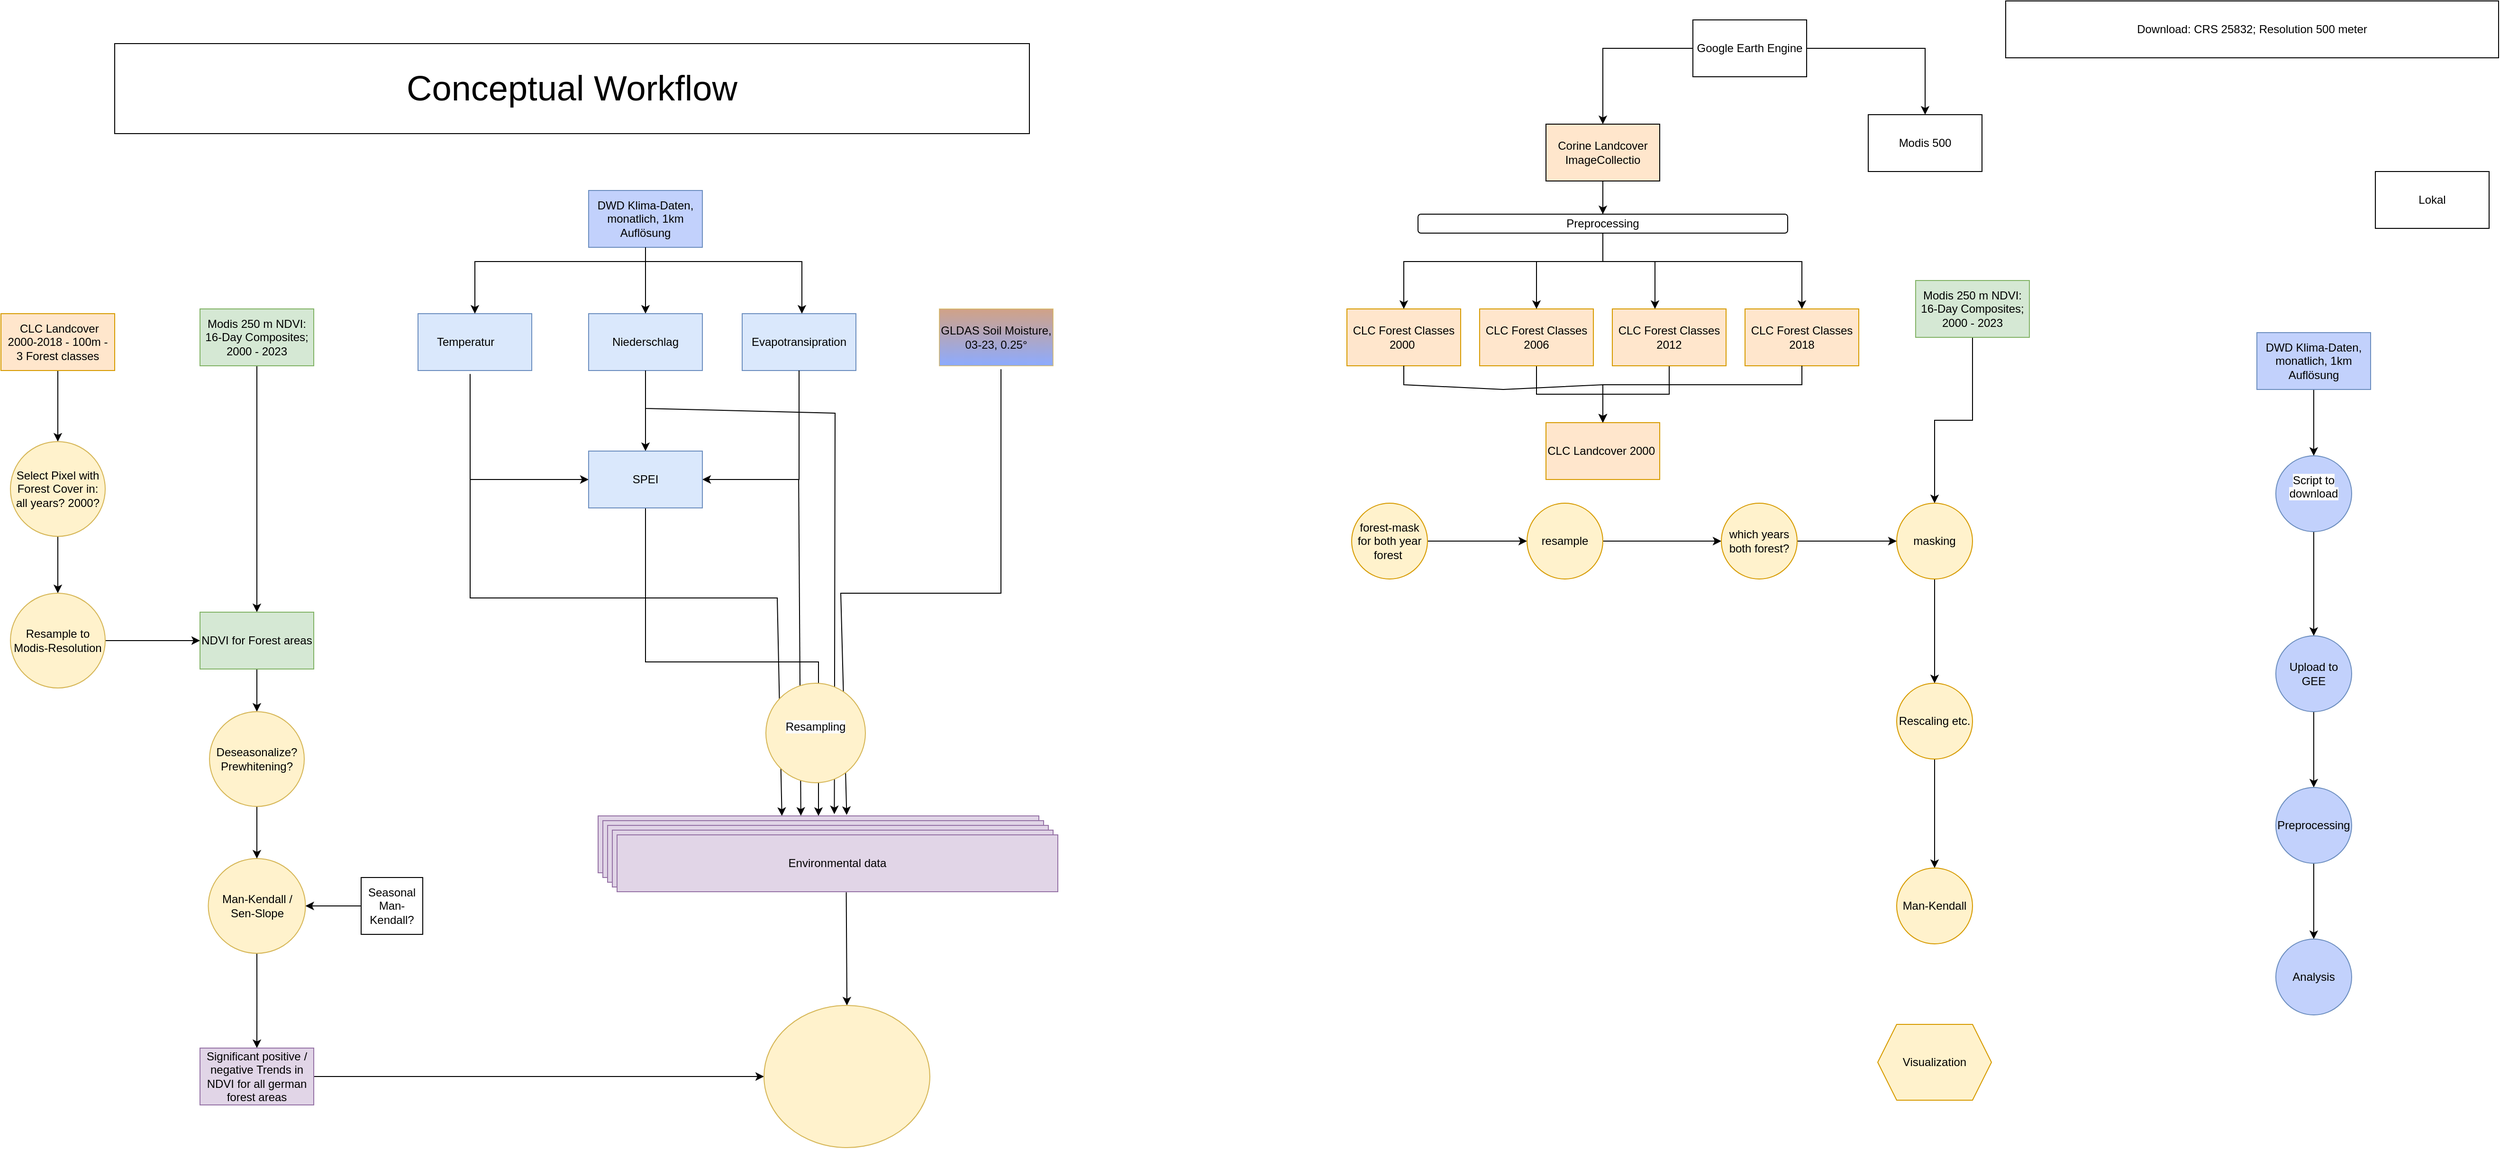 <mxfile version="23.1.5" type="github">
  <diagram name="Seite-1" id="LFhBnV2CUkkyut7LVG_U">
    <mxGraphModel dx="819" dy="1593" grid="1" gridSize="5" guides="1" tooltips="1" connect="1" arrows="1" fold="1" page="1" pageScale="1" pageWidth="827" pageHeight="1169" math="0" shadow="0">
      <root>
        <mxCell id="0" />
        <mxCell id="1" parent="0" />
        <mxCell id="svSbglkjGErdBo7fSWwA-15" value="" style="edgeStyle=orthogonalEdgeStyle;rounded=0;orthogonalLoop=1;jettySize=auto;html=1;" parent="1" source="A4KC4OkEU0xHgXNjWnPV-1" target="svSbglkjGErdBo7fSWwA-14" edge="1">
          <mxGeometry relative="1" as="geometry" />
        </mxCell>
        <mxCell id="A4KC4OkEU0xHgXNjWnPV-1" value="Modis 250 m NDVI: 16-Day Composites; 2000 - 2023" style="rounded=0;whiteSpace=wrap;html=1;fillColor=#d5e8d4;strokeColor=#82b366;" parent="1" vertex="1">
          <mxGeometry x="500" y="310" width="120" height="60" as="geometry" />
        </mxCell>
        <mxCell id="svSbglkjGErdBo7fSWwA-10" value="" style="edgeStyle=orthogonalEdgeStyle;rounded=0;orthogonalLoop=1;jettySize=auto;html=1;" parent="1" source="A4KC4OkEU0xHgXNjWnPV-14" target="svSbglkjGErdBo7fSWwA-9" edge="1">
          <mxGeometry relative="1" as="geometry" />
        </mxCell>
        <mxCell id="A4KC4OkEU0xHgXNjWnPV-14" value="&amp;nbsp;CLC Landcover 2000-2018 - 100m -&lt;br&gt;3 Forest classes" style="rounded=0;whiteSpace=wrap;html=1;fillColor=#ffe6cc;strokeColor=#d79b00;" parent="1" vertex="1">
          <mxGeometry x="290" y="315" width="120" height="60" as="geometry" />
        </mxCell>
        <mxCell id="A4KC4OkEU0xHgXNjWnPV-42" value="" style="edgeStyle=orthogonalEdgeStyle;rounded=0;orthogonalLoop=1;jettySize=auto;html=1;" parent="1" source="A4KC4OkEU0xHgXNjWnPV-37" target="A4KC4OkEU0xHgXNjWnPV-40" edge="1">
          <mxGeometry relative="1" as="geometry" />
        </mxCell>
        <mxCell id="A4KC4OkEU0xHgXNjWnPV-37" value="DWD Klima-Daten, monatlich, 1km Auflösung" style="rounded=0;whiteSpace=wrap;html=1;fillColor=#C2D1FC;strokeColor=#6c8ebf;" parent="1" vertex="1">
          <mxGeometry x="910" y="185" width="120" height="60" as="geometry" />
        </mxCell>
        <mxCell id="A4KC4OkEU0xHgXNjWnPV-38" value="Temperatur&lt;span style=&quot;white-space: pre;&quot;&gt;&#x9;&lt;/span&gt;" style="rounded=0;whiteSpace=wrap;html=1;fillColor=#dae8fc;strokeColor=#6c8ebf;" parent="1" vertex="1">
          <mxGeometry x="730" y="315" width="120" height="60" as="geometry" />
        </mxCell>
        <mxCell id="A4KC4OkEU0xHgXNjWnPV-50" value="" style="edgeStyle=orthogonalEdgeStyle;rounded=0;orthogonalLoop=1;jettySize=auto;html=1;" parent="1" source="A4KC4OkEU0xHgXNjWnPV-40" target="A4KC4OkEU0xHgXNjWnPV-49" edge="1">
          <mxGeometry relative="1" as="geometry" />
        </mxCell>
        <mxCell id="A4KC4OkEU0xHgXNjWnPV-40" value="Niederschlag" style="rounded=0;whiteSpace=wrap;html=1;fillColor=#dae8fc;strokeColor=#6c8ebf;" parent="1" vertex="1">
          <mxGeometry x="910" y="315" width="120" height="60" as="geometry" />
        </mxCell>
        <mxCell id="A4KC4OkEU0xHgXNjWnPV-41" value="Evapotransipration" style="rounded=0;whiteSpace=wrap;html=1;fillColor=#dae8fc;strokeColor=#6c8ebf;" parent="1" vertex="1">
          <mxGeometry x="1072" y="315" width="120" height="60" as="geometry" />
        </mxCell>
        <mxCell id="A4KC4OkEU0xHgXNjWnPV-43" value="" style="endArrow=classic;html=1;rounded=0;entryX=0.5;entryY=0;entryDx=0;entryDy=0;exitX=0.5;exitY=1;exitDx=0;exitDy=0;" parent="1" source="A4KC4OkEU0xHgXNjWnPV-37" target="A4KC4OkEU0xHgXNjWnPV-38" edge="1">
          <mxGeometry width="50" height="50" relative="1" as="geometry">
            <mxPoint x="680" y="330" as="sourcePoint" />
            <mxPoint x="730" y="280" as="targetPoint" />
            <Array as="points">
              <mxPoint x="970" y="260" />
              <mxPoint x="790" y="260" />
            </Array>
          </mxGeometry>
        </mxCell>
        <mxCell id="A4KC4OkEU0xHgXNjWnPV-45" value="" style="endArrow=classic;html=1;rounded=0;exitX=0.5;exitY=1;exitDx=0;exitDy=0;" parent="1" source="A4KC4OkEU0xHgXNjWnPV-37" edge="1">
          <mxGeometry width="50" height="50" relative="1" as="geometry">
            <mxPoint x="970" y="260" as="sourcePoint" />
            <mxPoint x="1135" y="315" as="targetPoint" />
            <Array as="points">
              <mxPoint x="970" y="260" />
              <mxPoint x="1135" y="260" />
            </Array>
          </mxGeometry>
        </mxCell>
        <mxCell id="A4KC4OkEU0xHgXNjWnPV-46" value="" style="endArrow=classic;html=1;rounded=0;entryX=0.417;entryY=0;entryDx=0;entryDy=0;entryPerimeter=0;" parent="1" target="ygUSiB05X2mL6uqBN9ns-7" edge="1">
          <mxGeometry width="50" height="50" relative="1" as="geometry">
            <mxPoint x="785" y="490" as="sourcePoint" />
            <mxPoint x="785" y="635" as="targetPoint" />
            <Array as="points">
              <mxPoint x="785" y="615" />
              <mxPoint x="1109" y="615" />
            </Array>
          </mxGeometry>
        </mxCell>
        <mxCell id="A4KC4OkEU0xHgXNjWnPV-47" value="" style="endArrow=classic;html=1;rounded=0;exitX=0.5;exitY=1;exitDx=0;exitDy=0;entryX=1;entryY=0.5;entryDx=0;entryDy=0;" parent="1" source="A4KC4OkEU0xHgXNjWnPV-41" target="A4KC4OkEU0xHgXNjWnPV-49" edge="1">
          <mxGeometry width="50" height="50" relative="1" as="geometry">
            <mxPoint x="1120" y="465" as="sourcePoint" />
            <mxPoint x="1170" y="415" as="targetPoint" />
            <Array as="points">
              <mxPoint x="1132" y="490" />
            </Array>
          </mxGeometry>
        </mxCell>
        <mxCell id="A4KC4OkEU0xHgXNjWnPV-48" value="" style="endArrow=classic;html=1;rounded=0;exitX=0.458;exitY=1.061;exitDx=0;exitDy=0;exitPerimeter=0;entryX=0;entryY=0.5;entryDx=0;entryDy=0;" parent="1" source="A4KC4OkEU0xHgXNjWnPV-38" target="A4KC4OkEU0xHgXNjWnPV-49" edge="1">
          <mxGeometry width="50" height="50" relative="1" as="geometry">
            <mxPoint x="840" y="490" as="sourcePoint" />
            <mxPoint x="890" y="440" as="targetPoint" />
            <Array as="points">
              <mxPoint x="785" y="490" />
            </Array>
          </mxGeometry>
        </mxCell>
        <mxCell id="ygUSiB05X2mL6uqBN9ns-8" value="" style="edgeStyle=orthogonalEdgeStyle;rounded=0;orthogonalLoop=1;jettySize=auto;html=1;" parent="1" source="A4KC4OkEU0xHgXNjWnPV-49" target="ygUSiB05X2mL6uqBN9ns-7" edge="1">
          <mxGeometry relative="1" as="geometry" />
        </mxCell>
        <mxCell id="A4KC4OkEU0xHgXNjWnPV-49" value="SPEI" style="rounded=0;whiteSpace=wrap;html=1;fillColor=#dae8fc;strokeColor=#6c8ebf;" parent="1" vertex="1">
          <mxGeometry x="910" y="460" width="120" height="60" as="geometry" />
        </mxCell>
        <mxCell id="A4KC4OkEU0xHgXNjWnPV-54" value="&lt;font color=&quot;#050505&quot;&gt;GLDAS Soil Moisture, 03-23, 0.25°&lt;/font&gt;" style="rounded=0;whiteSpace=wrap;html=1;fillColor=#BD7A53;strokeColor=#d6b656;opacity=70;gradientColor=#5C87FF;gradientDirection=south;" parent="1" vertex="1">
          <mxGeometry x="1280" y="310" width="120" height="60" as="geometry" />
        </mxCell>
        <mxCell id="svSbglkjGErdBo7fSWwA-25" value="" style="edgeStyle=orthogonalEdgeStyle;rounded=0;orthogonalLoop=1;jettySize=auto;html=1;" parent="1" source="svSbglkjGErdBo7fSWwA-5" target="svSbglkjGErdBo7fSWwA-24" edge="1">
          <mxGeometry relative="1" as="geometry" />
        </mxCell>
        <mxCell id="svSbglkjGErdBo7fSWwA-5" value="Man-Kendall /&lt;br&gt;Sen-Slope" style="ellipse;whiteSpace=wrap;html=1;fillColor=#fff2cc;strokeColor=#d6b656;rounded=0;" parent="1" vertex="1">
          <mxGeometry x="508.75" y="890" width="102.5" height="100" as="geometry" />
        </mxCell>
        <mxCell id="svSbglkjGErdBo7fSWwA-22" value="" style="edgeStyle=orthogonalEdgeStyle;rounded=0;orthogonalLoop=1;jettySize=auto;html=1;" parent="1" source="svSbglkjGErdBo7fSWwA-9" target="svSbglkjGErdBo7fSWwA-21" edge="1">
          <mxGeometry relative="1" as="geometry" />
        </mxCell>
        <mxCell id="svSbglkjGErdBo7fSWwA-9" value="Select Pixel with Forest Cover in: all years? 2000?" style="ellipse;whiteSpace=wrap;html=1;fillColor=#fff2cc;strokeColor=#d6b656;rounded=0;" parent="1" vertex="1">
          <mxGeometry x="300" y="450" width="100" height="100" as="geometry" />
        </mxCell>
        <mxCell id="svSbglkjGErdBo7fSWwA-19" value="" style="edgeStyle=orthogonalEdgeStyle;rounded=0;orthogonalLoop=1;jettySize=auto;html=1;" parent="1" source="svSbglkjGErdBo7fSWwA-14" target="svSbglkjGErdBo7fSWwA-18" edge="1">
          <mxGeometry relative="1" as="geometry" />
        </mxCell>
        <mxCell id="svSbglkjGErdBo7fSWwA-14" value="NDVI for Forest areas" style="whiteSpace=wrap;html=1;fillColor=#d5e8d4;strokeColor=#82b366;rounded=0;" parent="1" vertex="1">
          <mxGeometry x="500" y="630" width="120" height="60" as="geometry" />
        </mxCell>
        <mxCell id="svSbglkjGErdBo7fSWwA-20" value="" style="edgeStyle=orthogonalEdgeStyle;rounded=0;orthogonalLoop=1;jettySize=auto;html=1;" parent="1" source="svSbglkjGErdBo7fSWwA-18" target="svSbglkjGErdBo7fSWwA-5" edge="1">
          <mxGeometry relative="1" as="geometry" />
        </mxCell>
        <mxCell id="svSbglkjGErdBo7fSWwA-18" value="Deseasonalize? Prewhitening?" style="ellipse;whiteSpace=wrap;html=1;fillColor=#fff2cc;strokeColor=#d6b656;rounded=0;" parent="1" vertex="1">
          <mxGeometry x="510" y="735" width="100" height="100" as="geometry" />
        </mxCell>
        <mxCell id="svSbglkjGErdBo7fSWwA-23" value="" style="edgeStyle=orthogonalEdgeStyle;rounded=0;orthogonalLoop=1;jettySize=auto;html=1;" parent="1" source="svSbglkjGErdBo7fSWwA-21" target="svSbglkjGErdBo7fSWwA-14" edge="1">
          <mxGeometry relative="1" as="geometry" />
        </mxCell>
        <mxCell id="svSbglkjGErdBo7fSWwA-21" value="Resample to Modis-Resolution" style="ellipse;whiteSpace=wrap;html=1;fillColor=#fff2cc;strokeColor=#d6b656;rounded=0;" parent="1" vertex="1">
          <mxGeometry x="300" y="610" width="100" height="100" as="geometry" />
        </mxCell>
        <mxCell id="ygUSiB05X2mL6uqBN9ns-16" value="" style="edgeStyle=orthogonalEdgeStyle;rounded=0;orthogonalLoop=1;jettySize=auto;html=1;entryX=0;entryY=0.5;entryDx=0;entryDy=0;" parent="1" source="svSbglkjGErdBo7fSWwA-24" target="ygUSiB05X2mL6uqBN9ns-19" edge="1">
          <mxGeometry relative="1" as="geometry">
            <mxPoint x="1080" y="1120" as="targetPoint" />
          </mxGeometry>
        </mxCell>
        <mxCell id="svSbglkjGErdBo7fSWwA-24" value="Significant positive / negative Trends in NDVI for all german forest areas" style="whiteSpace=wrap;html=1;fillColor=#e1d5e7;strokeColor=#9673a6;rounded=0;" parent="1" vertex="1">
          <mxGeometry x="500" y="1090" width="120" height="60" as="geometry" />
        </mxCell>
        <mxCell id="ygUSiB05X2mL6uqBN9ns-5" value="" style="edgeStyle=orthogonalEdgeStyle;rounded=0;orthogonalLoop=1;jettySize=auto;html=1;" parent="1" source="ygUSiB05X2mL6uqBN9ns-3" target="svSbglkjGErdBo7fSWwA-5" edge="1">
          <mxGeometry relative="1" as="geometry" />
        </mxCell>
        <mxCell id="ygUSiB05X2mL6uqBN9ns-3" value="Seasonal Man-Kendall?" style="rounded=0;whiteSpace=wrap;html=1;" parent="1" vertex="1">
          <mxGeometry x="670" y="910" width="65" height="60" as="geometry" />
        </mxCell>
        <mxCell id="ygUSiB05X2mL6uqBN9ns-6" value="&lt;span style=&quot;font-size: 37px;&quot;&gt;Conceptual Workflow&lt;/span&gt;" style="rounded=0;whiteSpace=wrap;html=1;" parent="1" vertex="1">
          <mxGeometry x="410" y="30" width="965" height="95" as="geometry" />
        </mxCell>
        <mxCell id="ygUSiB05X2mL6uqBN9ns-7" value="Environmental data" style="rounded=0;whiteSpace=wrap;html=1;fillColor=#e1d5e7;strokeColor=#9673a6;" parent="1" vertex="1">
          <mxGeometry x="920" y="845" width="465" height="60" as="geometry" />
        </mxCell>
        <mxCell id="ygUSiB05X2mL6uqBN9ns-9" value="Environmental data" style="rounded=0;whiteSpace=wrap;html=1;fillColor=#e1d5e7;strokeColor=#9673a6;" parent="1" vertex="1">
          <mxGeometry x="925" y="850" width="465" height="60" as="geometry" />
        </mxCell>
        <mxCell id="ygUSiB05X2mL6uqBN9ns-10" value="Environmental data" style="rounded=0;whiteSpace=wrap;html=1;fillColor=#e1d5e7;strokeColor=#9673a6;" parent="1" vertex="1">
          <mxGeometry x="930" y="855" width="465" height="60" as="geometry" />
        </mxCell>
        <mxCell id="ygUSiB05X2mL6uqBN9ns-11" value="Environmental data" style="rounded=0;whiteSpace=wrap;html=1;fillColor=#e1d5e7;strokeColor=#9673a6;" parent="1" vertex="1">
          <mxGeometry x="935" y="860" width="465" height="60" as="geometry" />
        </mxCell>
        <mxCell id="ygUSiB05X2mL6uqBN9ns-12" value="Environmental data" style="rounded=0;whiteSpace=wrap;html=1;fillColor=#e1d5e7;strokeColor=#9673a6;" parent="1" vertex="1">
          <mxGeometry x="940" y="865" width="465" height="60" as="geometry" />
        </mxCell>
        <mxCell id="ygUSiB05X2mL6uqBN9ns-13" value="" style="endArrow=classic;html=1;rounded=0;exitX=0.542;exitY=1.061;exitDx=0;exitDy=0;exitPerimeter=0;entryX=0.564;entryY=-0.017;entryDx=0;entryDy=0;entryPerimeter=0;" parent="1" source="A4KC4OkEU0xHgXNjWnPV-54" target="ygUSiB05X2mL6uqBN9ns-7" edge="1">
          <mxGeometry width="50" height="50" relative="1" as="geometry">
            <mxPoint x="1100" y="395" as="sourcePoint" />
            <mxPoint x="1175" y="690" as="targetPoint" />
            <Array as="points">
              <mxPoint x="1345" y="610" />
              <mxPoint x="1176" y="610" />
            </Array>
          </mxGeometry>
        </mxCell>
        <mxCell id="ygUSiB05X2mL6uqBN9ns-14" value="" style="endArrow=classic;html=1;rounded=0;exitX=0.5;exitY=1;exitDx=0;exitDy=0;entryX=0.536;entryY=-0.031;entryDx=0;entryDy=0;entryPerimeter=0;" parent="1" source="A4KC4OkEU0xHgXNjWnPV-40" target="ygUSiB05X2mL6uqBN9ns-7" edge="1">
          <mxGeometry width="50" height="50" relative="1" as="geometry">
            <mxPoint x="775" y="575" as="sourcePoint" />
            <mxPoint x="825" y="525" as="targetPoint" />
            <Array as="points">
              <mxPoint x="970" y="415" />
              <mxPoint x="1170" y="420" />
            </Array>
          </mxGeometry>
        </mxCell>
        <mxCell id="ygUSiB05X2mL6uqBN9ns-17" value="" style="endArrow=classic;html=1;rounded=0;exitX=0.52;exitY=1.011;exitDx=0;exitDy=0;exitPerimeter=0;entryX=0.5;entryY=0;entryDx=0;entryDy=0;" parent="1" source="ygUSiB05X2mL6uqBN9ns-12" target="ygUSiB05X2mL6uqBN9ns-19" edge="1">
          <mxGeometry width="50" height="50" relative="1" as="geometry">
            <mxPoint x="835" y="1085" as="sourcePoint" />
            <mxPoint x="1180" y="1027.5" as="targetPoint" />
          </mxGeometry>
        </mxCell>
        <mxCell id="ygUSiB05X2mL6uqBN9ns-19" value="" style="ellipse;whiteSpace=wrap;html=1;fillColor=#fff2cc;strokeColor=#d6b656;" parent="1" vertex="1">
          <mxGeometry x="1095" y="1045" width="175" height="150" as="geometry" />
        </mxCell>
        <mxCell id="ygUSiB05X2mL6uqBN9ns-21" value="" style="endArrow=classic;html=1;rounded=0;entryX=0.46;entryY=-0.003;entryDx=0;entryDy=0;entryPerimeter=0;" parent="1" target="ygUSiB05X2mL6uqBN9ns-7" edge="1">
          <mxGeometry width="50" height="50" relative="1" as="geometry">
            <mxPoint x="1131.58" y="490" as="sourcePoint" />
            <mxPoint x="1350" y="745" as="targetPoint" />
            <Array as="points" />
          </mxGeometry>
        </mxCell>
        <mxCell id="ygUSiB05X2mL6uqBN9ns-22" value="&#xa;&lt;span style=&quot;color: rgb(0, 0, 0); font-family: Helvetica; font-size: 12px; font-style: normal; font-variant-ligatures: normal; font-variant-caps: normal; font-weight: 400; letter-spacing: normal; orphans: 2; text-align: center; text-indent: 0px; text-transform: none; widows: 2; word-spacing: 0px; -webkit-text-stroke-width: 0px; background-color: rgb(251, 251, 251); text-decoration-thickness: initial; text-decoration-style: initial; text-decoration-color: initial; float: none; display: inline !important;&quot;&gt;Resampling&lt;/span&gt;&#xa;&#xa;" style="ellipse;whiteSpace=wrap;html=1;aspect=fixed;fillColor=#fff2cc;strokeColor=#d6b656;" parent="1" vertex="1">
          <mxGeometry x="1097" y="705" width="105" height="105" as="geometry" />
        </mxCell>
        <mxCell id="q-NroQc5tZUEkmXBCrXv-16" value="" style="edgeStyle=orthogonalEdgeStyle;rounded=0;orthogonalLoop=1;jettySize=auto;html=1;" parent="1" source="q-NroQc5tZUEkmXBCrXv-3" target="q-NroQc5tZUEkmXBCrXv-14" edge="1">
          <mxGeometry relative="1" as="geometry" />
        </mxCell>
        <mxCell id="q-NroQc5tZUEkmXBCrXv-3" value="Modis 250 m NDVI: 16-Day Composites; 2000 - 2023" style="rounded=0;whiteSpace=wrap;html=1;fillColor=#d5e8d4;strokeColor=#82b366;" parent="1" vertex="1">
          <mxGeometry x="2310" y="280" width="120" height="60" as="geometry" />
        </mxCell>
        <mxCell id="q-NroQc5tZUEkmXBCrXv-4" value="CLC Forest Classes 2000&amp;nbsp;" style="rounded=0;whiteSpace=wrap;html=1;fillColor=#ffe6cc;strokeColor=#d79b00;" parent="1" vertex="1">
          <mxGeometry x="1710" y="310" width="120" height="60" as="geometry" />
        </mxCell>
        <mxCell id="q-NroQc5tZUEkmXBCrXv-26" value="" style="edgeStyle=orthogonalEdgeStyle;rounded=0;orthogonalLoop=1;jettySize=auto;html=1;" parent="1" source="q-NroQc5tZUEkmXBCrXv-5" target="q-NroQc5tZUEkmXBCrXv-25" edge="1">
          <mxGeometry relative="1" as="geometry" />
        </mxCell>
        <mxCell id="q-NroQc5tZUEkmXBCrXv-5" value="DWD Klima-Daten, monatlich, 1km Auflösung" style="rounded=0;whiteSpace=wrap;html=1;fillColor=#C2D1FC;strokeColor=#6c8ebf;" parent="1" vertex="1">
          <mxGeometry x="2670" y="335" width="120" height="60" as="geometry" />
        </mxCell>
        <mxCell id="bqKsiePvDk-b0oD-ANCA-2" value="" style="edgeStyle=orthogonalEdgeStyle;rounded=0;orthogonalLoop=1;jettySize=auto;html=1;" edge="1" parent="1" source="q-NroQc5tZUEkmXBCrXv-6" target="bqKsiePvDk-b0oD-ANCA-1">
          <mxGeometry relative="1" as="geometry" />
        </mxCell>
        <mxCell id="bqKsiePvDk-b0oD-ANCA-4" value="" style="edgeStyle=orthogonalEdgeStyle;rounded=0;orthogonalLoop=1;jettySize=auto;html=1;" edge="1" parent="1" source="q-NroQc5tZUEkmXBCrXv-6" target="bqKsiePvDk-b0oD-ANCA-3">
          <mxGeometry relative="1" as="geometry" />
        </mxCell>
        <mxCell id="q-NroQc5tZUEkmXBCrXv-6" value="Google Earth Engine" style="rounded=0;whiteSpace=wrap;html=1;" parent="1" vertex="1">
          <mxGeometry x="2075" y="5" width="120" height="60" as="geometry" />
        </mxCell>
        <mxCell id="q-NroQc5tZUEkmXBCrXv-7" value="Lokal" style="rounded=0;whiteSpace=wrap;html=1;" parent="1" vertex="1">
          <mxGeometry x="2795" y="165" width="120" height="60" as="geometry" />
        </mxCell>
        <mxCell id="q-NroQc5tZUEkmXBCrXv-36" value="" style="edgeStyle=orthogonalEdgeStyle;rounded=0;orthogonalLoop=1;jettySize=auto;html=1;" parent="1" source="q-NroQc5tZUEkmXBCrXv-12" target="q-NroQc5tZUEkmXBCrXv-35" edge="1">
          <mxGeometry relative="1" as="geometry" />
        </mxCell>
        <mxCell id="q-NroQc5tZUEkmXBCrXv-12" value="forest-mask for both year forest&amp;nbsp;" style="ellipse;whiteSpace=wrap;html=1;fillColor=#FFF2CC;strokeColor=#d79b00;rounded=0;" parent="1" vertex="1">
          <mxGeometry x="1715" y="515" width="80" height="80" as="geometry" />
        </mxCell>
        <mxCell id="q-NroQc5tZUEkmXBCrXv-18" value="" style="edgeStyle=orthogonalEdgeStyle;rounded=0;orthogonalLoop=1;jettySize=auto;html=1;" parent="1" source="q-NroQc5tZUEkmXBCrXv-14" target="q-NroQc5tZUEkmXBCrXv-17" edge="1">
          <mxGeometry relative="1" as="geometry" />
        </mxCell>
        <mxCell id="q-NroQc5tZUEkmXBCrXv-14" value="masking" style="ellipse;whiteSpace=wrap;html=1;fillColor=#FFF2CC;strokeColor=#d79b00;rounded=0;" parent="1" vertex="1">
          <mxGeometry x="2290" y="515" width="80" height="80" as="geometry" />
        </mxCell>
        <mxCell id="q-NroQc5tZUEkmXBCrXv-34" value="" style="edgeStyle=orthogonalEdgeStyle;rounded=0;orthogonalLoop=1;jettySize=auto;html=1;" parent="1" source="q-NroQc5tZUEkmXBCrXv-17" target="q-NroQc5tZUEkmXBCrXv-33" edge="1">
          <mxGeometry relative="1" as="geometry" />
        </mxCell>
        <mxCell id="q-NroQc5tZUEkmXBCrXv-17" value="Rescaling etc." style="ellipse;whiteSpace=wrap;html=1;fillColor=#FFF2CC;strokeColor=#d79b00;rounded=0;" parent="1" vertex="1">
          <mxGeometry x="2290" y="705" width="80" height="80" as="geometry" />
        </mxCell>
        <mxCell id="q-NroQc5tZUEkmXBCrXv-21" value="Visualization" style="shape=hexagon;perimeter=hexagonPerimeter2;whiteSpace=wrap;html=1;fixedSize=1;fillColor=#FFF2CC;strokeColor=#d79b00;rounded=0;" parent="1" vertex="1">
          <mxGeometry x="2270" y="1065" width="120" height="80" as="geometry" />
        </mxCell>
        <mxCell id="q-NroQc5tZUEkmXBCrXv-28" value="" style="edgeStyle=orthogonalEdgeStyle;rounded=0;orthogonalLoop=1;jettySize=auto;html=1;" parent="1" source="q-NroQc5tZUEkmXBCrXv-25" target="q-NroQc5tZUEkmXBCrXv-27" edge="1">
          <mxGeometry relative="1" as="geometry" />
        </mxCell>
        <mxCell id="q-NroQc5tZUEkmXBCrXv-25" value="&#xa;&lt;span style=&quot;color: rgb(0, 0, 0); font-family: Helvetica; font-size: 12px; font-style: normal; font-variant-ligatures: normal; font-variant-caps: normal; font-weight: 400; letter-spacing: normal; orphans: 2; text-align: center; text-indent: 0px; text-transform: none; widows: 2; word-spacing: 0px; -webkit-text-stroke-width: 0px; background-color: rgb(251, 251, 251); text-decoration-thickness: initial; text-decoration-style: initial; text-decoration-color: initial; float: none; display: inline !important;&quot;&gt;Script to download&lt;/span&gt;&#xa;&#xa;" style="ellipse;whiteSpace=wrap;html=1;fillColor=#C2D1FC;strokeColor=#6c8ebf;rounded=0;" parent="1" vertex="1">
          <mxGeometry x="2690" y="465" width="80" height="80" as="geometry" />
        </mxCell>
        <mxCell id="q-NroQc5tZUEkmXBCrXv-30" value="" style="edgeStyle=orthogonalEdgeStyle;rounded=0;orthogonalLoop=1;jettySize=auto;html=1;" parent="1" source="q-NroQc5tZUEkmXBCrXv-27" target="q-NroQc5tZUEkmXBCrXv-29" edge="1">
          <mxGeometry relative="1" as="geometry" />
        </mxCell>
        <mxCell id="q-NroQc5tZUEkmXBCrXv-27" value="Upload to GEE" style="ellipse;whiteSpace=wrap;html=1;fillColor=#C2D1FC;strokeColor=#6c8ebf;rounded=0;" parent="1" vertex="1">
          <mxGeometry x="2690" y="655" width="80" height="80" as="geometry" />
        </mxCell>
        <mxCell id="q-NroQc5tZUEkmXBCrXv-32" value="" style="edgeStyle=orthogonalEdgeStyle;rounded=0;orthogonalLoop=1;jettySize=auto;html=1;" parent="1" source="q-NroQc5tZUEkmXBCrXv-29" target="q-NroQc5tZUEkmXBCrXv-31" edge="1">
          <mxGeometry relative="1" as="geometry" />
        </mxCell>
        <mxCell id="q-NroQc5tZUEkmXBCrXv-29" value="Preprocessing" style="ellipse;whiteSpace=wrap;html=1;fillColor=#C2D1FC;strokeColor=#6c8ebf;rounded=0;" parent="1" vertex="1">
          <mxGeometry x="2690" y="815" width="80" height="80" as="geometry" />
        </mxCell>
        <mxCell id="q-NroQc5tZUEkmXBCrXv-31" value="Analysis" style="ellipse;whiteSpace=wrap;html=1;fillColor=#C2D1FC;strokeColor=#6c8ebf;rounded=0;" parent="1" vertex="1">
          <mxGeometry x="2690" y="975" width="80" height="80" as="geometry" />
        </mxCell>
        <mxCell id="q-NroQc5tZUEkmXBCrXv-33" value="Man-Kendall" style="ellipse;whiteSpace=wrap;html=1;fillColor=#FFF2CC;strokeColor=#d79b00;rounded=0;" parent="1" vertex="1">
          <mxGeometry x="2290" y="900" width="80" height="80" as="geometry" />
        </mxCell>
        <mxCell id="q-NroQc5tZUEkmXBCrXv-38" value="" style="edgeStyle=orthogonalEdgeStyle;rounded=0;orthogonalLoop=1;jettySize=auto;html=1;" parent="1" source="q-NroQc5tZUEkmXBCrXv-35" target="q-NroQc5tZUEkmXBCrXv-37" edge="1">
          <mxGeometry relative="1" as="geometry" />
        </mxCell>
        <mxCell id="q-NroQc5tZUEkmXBCrXv-35" value="resample" style="ellipse;whiteSpace=wrap;html=1;fillColor=#FFF2CC;strokeColor=#d79b00;rounded=0;" parent="1" vertex="1">
          <mxGeometry x="1900" y="515" width="80" height="80" as="geometry" />
        </mxCell>
        <mxCell id="q-NroQc5tZUEkmXBCrXv-39" value="" style="edgeStyle=orthogonalEdgeStyle;rounded=0;orthogonalLoop=1;jettySize=auto;html=1;" parent="1" source="q-NroQc5tZUEkmXBCrXv-37" target="q-NroQc5tZUEkmXBCrXv-14" edge="1">
          <mxGeometry relative="1" as="geometry" />
        </mxCell>
        <mxCell id="q-NroQc5tZUEkmXBCrXv-37" value="which years both forest?" style="ellipse;whiteSpace=wrap;html=1;fillColor=#FFF2CC;strokeColor=#d79b00;rounded=0;" parent="1" vertex="1">
          <mxGeometry x="2105" y="515" width="80" height="80" as="geometry" />
        </mxCell>
        <mxCell id="bqKsiePvDk-b0oD-ANCA-11" value="" style="edgeStyle=orthogonalEdgeStyle;rounded=0;orthogonalLoop=1;jettySize=auto;html=1;" edge="1" parent="1" source="TDu1QzF_pjIgGod2TFzb-2" target="TDu1QzF_pjIgGod2TFzb-9">
          <mxGeometry relative="1" as="geometry" />
        </mxCell>
        <mxCell id="TDu1QzF_pjIgGod2TFzb-2" value="CLC Forest Classes 2006" style="rounded=0;whiteSpace=wrap;html=1;fillColor=#ffe6cc;strokeColor=#d79b00;" parent="1" vertex="1">
          <mxGeometry x="1850" y="310" width="120" height="60" as="geometry" />
        </mxCell>
        <mxCell id="bqKsiePvDk-b0oD-ANCA-12" value="" style="edgeStyle=orthogonalEdgeStyle;rounded=0;orthogonalLoop=1;jettySize=auto;html=1;" edge="1" parent="1" source="TDu1QzF_pjIgGod2TFzb-3" target="TDu1QzF_pjIgGod2TFzb-9">
          <mxGeometry relative="1" as="geometry" />
        </mxCell>
        <mxCell id="TDu1QzF_pjIgGod2TFzb-3" value="CLC Forest Classes 2012" style="rounded=0;whiteSpace=wrap;html=1;fillColor=#ffe6cc;strokeColor=#d79b00;" parent="1" vertex="1">
          <mxGeometry x="1990" y="310" width="120" height="60" as="geometry" />
        </mxCell>
        <mxCell id="TDu1QzF_pjIgGod2TFzb-4" value="CLC Forest Classes 2018" style="rounded=0;whiteSpace=wrap;html=1;fillColor=#ffe6cc;strokeColor=#d79b00;" parent="1" vertex="1">
          <mxGeometry x="2130" y="310" width="120" height="60" as="geometry" />
        </mxCell>
        <mxCell id="TDu1QzF_pjIgGod2TFzb-9" value="CLC Landcover 2000&amp;nbsp;" style="rounded=0;whiteSpace=wrap;html=1;fillColor=#ffe6cc;strokeColor=#d79b00;" parent="1" vertex="1">
          <mxGeometry x="1920" y="430" width="120" height="60" as="geometry" />
        </mxCell>
        <mxCell id="WDuf_ZytPW0fp62bkvE6-5" value="Download: CRS 25832; Resolution 500 meter" style="rounded=0;whiteSpace=wrap;html=1;" parent="1" vertex="1">
          <mxGeometry x="2405" y="-15" width="520" height="60" as="geometry" />
        </mxCell>
        <mxCell id="bqKsiePvDk-b0oD-ANCA-5" value="" style="edgeStyle=orthogonalEdgeStyle;rounded=0;orthogonalLoop=1;jettySize=auto;html=1;exitX=0.5;exitY=1;exitDx=0;exitDy=0;" edge="1" parent="1" source="bqKsiePvDk-b0oD-ANCA-1" target="TDu1QzF_pjIgGod2TFzb-3">
          <mxGeometry relative="1" as="geometry">
            <Array as="points">
              <mxPoint x="1980" y="260" />
              <mxPoint x="2035" y="260" />
            </Array>
          </mxGeometry>
        </mxCell>
        <mxCell id="bqKsiePvDk-b0oD-ANCA-1" value="Corine Landcover ImageCollectio" style="rounded=0;whiteSpace=wrap;html=1;fillColor=#FFE6CC;" vertex="1" parent="1">
          <mxGeometry x="1920" y="115" width="120" height="60" as="geometry" />
        </mxCell>
        <mxCell id="bqKsiePvDk-b0oD-ANCA-3" value="Modis 500" style="rounded=0;whiteSpace=wrap;html=1;" vertex="1" parent="1">
          <mxGeometry x="2260" y="105" width="120" height="60" as="geometry" />
        </mxCell>
        <mxCell id="bqKsiePvDk-b0oD-ANCA-6" value="" style="edgeStyle=orthogonalEdgeStyle;rounded=0;orthogonalLoop=1;jettySize=auto;html=1;exitX=0.5;exitY=1;exitDx=0;exitDy=0;entryX=0.5;entryY=0;entryDx=0;entryDy=0;" edge="1" parent="1" source="bqKsiePvDk-b0oD-ANCA-1" target="TDu1QzF_pjIgGod2TFzb-4">
          <mxGeometry relative="1" as="geometry">
            <mxPoint x="1980" y="185" as="sourcePoint" />
            <mxPoint x="2060" y="285" as="targetPoint" />
            <Array as="points">
              <mxPoint x="1975" y="260" />
              <mxPoint x="2175" y="260" />
            </Array>
          </mxGeometry>
        </mxCell>
        <mxCell id="bqKsiePvDk-b0oD-ANCA-7" value="" style="edgeStyle=orthogonalEdgeStyle;rounded=0;orthogonalLoop=1;jettySize=auto;html=1;entryX=0.5;entryY=0;entryDx=0;entryDy=0;exitX=0.5;exitY=1;exitDx=0;exitDy=0;" edge="1" parent="1" source="bqKsiePvDk-b0oD-ANCA-1" target="q-NroQc5tZUEkmXBCrXv-4">
          <mxGeometry relative="1" as="geometry">
            <mxPoint x="1975" y="185" as="sourcePoint" />
            <mxPoint x="2205" y="285" as="targetPoint" />
            <Array as="points">
              <mxPoint x="1975" y="260" />
              <mxPoint x="1755" y="260" />
            </Array>
          </mxGeometry>
        </mxCell>
        <mxCell id="bqKsiePvDk-b0oD-ANCA-8" value="" style="edgeStyle=orthogonalEdgeStyle;rounded=0;orthogonalLoop=1;jettySize=auto;html=1;entryX=0.5;entryY=0;entryDx=0;entryDy=0;exitX=0.5;exitY=1;exitDx=0;exitDy=0;" edge="1" parent="1" source="bqKsiePvDk-b0oD-ANCA-1" target="TDu1QzF_pjIgGod2TFzb-2">
          <mxGeometry relative="1" as="geometry">
            <mxPoint x="1970" y="235" as="sourcePoint" />
            <mxPoint x="2210" y="290" as="targetPoint" />
            <Array as="points">
              <mxPoint x="1975" y="260" />
              <mxPoint x="1895" y="260" />
            </Array>
          </mxGeometry>
        </mxCell>
        <mxCell id="bqKsiePvDk-b0oD-ANCA-9" value="Preprocessing" style="rounded=1;whiteSpace=wrap;html=1;" vertex="1" parent="1">
          <mxGeometry x="1785" y="210" width="390" height="20" as="geometry" />
        </mxCell>
        <mxCell id="bqKsiePvDk-b0oD-ANCA-10" value="" style="endArrow=classic;html=1;rounded=0;entryX=0.5;entryY=0;entryDx=0;entryDy=0;" edge="1" parent="1" target="bqKsiePvDk-b0oD-ANCA-9">
          <mxGeometry width="50" height="50" relative="1" as="geometry">
            <mxPoint x="1980" y="175" as="sourcePoint" />
            <mxPoint x="2025" y="205" as="targetPoint" />
          </mxGeometry>
        </mxCell>
        <mxCell id="bqKsiePvDk-b0oD-ANCA-13" value="" style="endArrow=classic;html=1;rounded=0;exitX=0.5;exitY=1;exitDx=0;exitDy=0;entryX=0.5;entryY=0;entryDx=0;entryDy=0;" edge="1" parent="1" source="TDu1QzF_pjIgGod2TFzb-4" target="TDu1QzF_pjIgGod2TFzb-9">
          <mxGeometry width="50" height="50" relative="1" as="geometry">
            <mxPoint x="1975" y="415" as="sourcePoint" />
            <mxPoint x="1975" y="405" as="targetPoint" />
            <Array as="points">
              <mxPoint x="2190" y="390" />
              <mxPoint x="1980" y="390" />
            </Array>
          </mxGeometry>
        </mxCell>
        <mxCell id="bqKsiePvDk-b0oD-ANCA-14" value="" style="endArrow=classic;html=1;rounded=0;exitX=0.5;exitY=1;exitDx=0;exitDy=0;entryX=0.5;entryY=0;entryDx=0;entryDy=0;" edge="1" parent="1" source="q-NroQc5tZUEkmXBCrXv-4" target="TDu1QzF_pjIgGod2TFzb-9">
          <mxGeometry width="50" height="50" relative="1" as="geometry">
            <mxPoint x="1750" y="365" as="sourcePoint" />
            <mxPoint x="1960" y="400" as="targetPoint" />
            <Array as="points">
              <mxPoint x="1770" y="390" />
              <mxPoint x="1875" y="395" />
              <mxPoint x="1980" y="390" />
            </Array>
          </mxGeometry>
        </mxCell>
      </root>
    </mxGraphModel>
  </diagram>
</mxfile>
